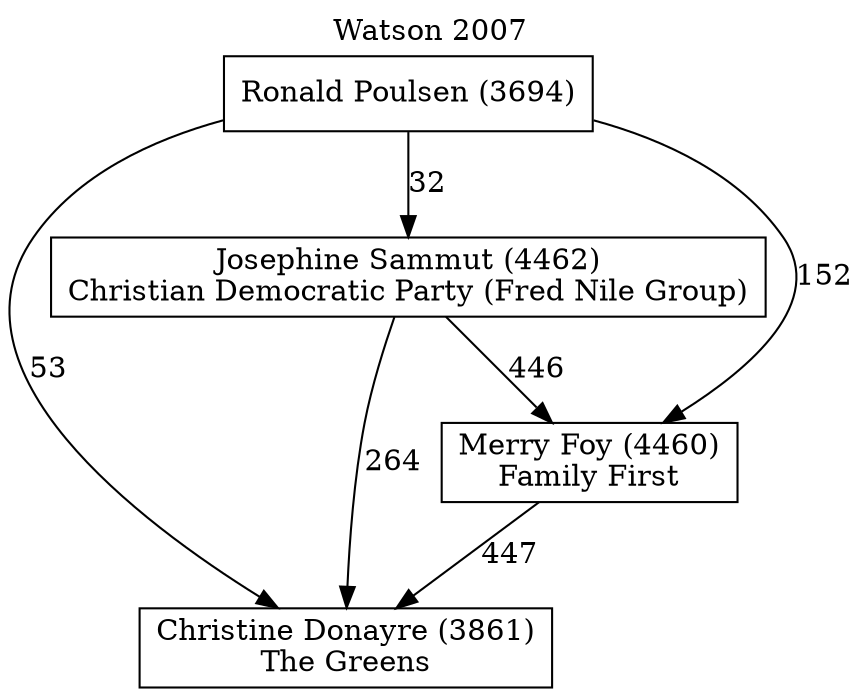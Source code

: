 // House preference flow
digraph "Christine Donayre (3861)_Watson_2007" {
	graph [label="Watson 2007" labelloc=t mclimit=10]
	node [shape=box]
	"Christine Donayre (3861)" [label="Christine Donayre (3861)
The Greens"]
	"Josephine Sammut (4462)" [label="Josephine Sammut (4462)
Christian Democratic Party (Fred Nile Group)"]
	"Merry Foy (4460)" [label="Merry Foy (4460)
Family First"]
	"Ronald Poulsen (3694)" [label="Ronald Poulsen (3694)
"]
	"Josephine Sammut (4462)" -> "Christine Donayre (3861)" [label=264]
	"Josephine Sammut (4462)" -> "Merry Foy (4460)" [label=446]
	"Merry Foy (4460)" -> "Christine Donayre (3861)" [label=447]
	"Ronald Poulsen (3694)" -> "Christine Donayre (3861)" [label=53]
	"Ronald Poulsen (3694)" -> "Josephine Sammut (4462)" [label=32]
	"Ronald Poulsen (3694)" -> "Merry Foy (4460)" [label=152]
}

